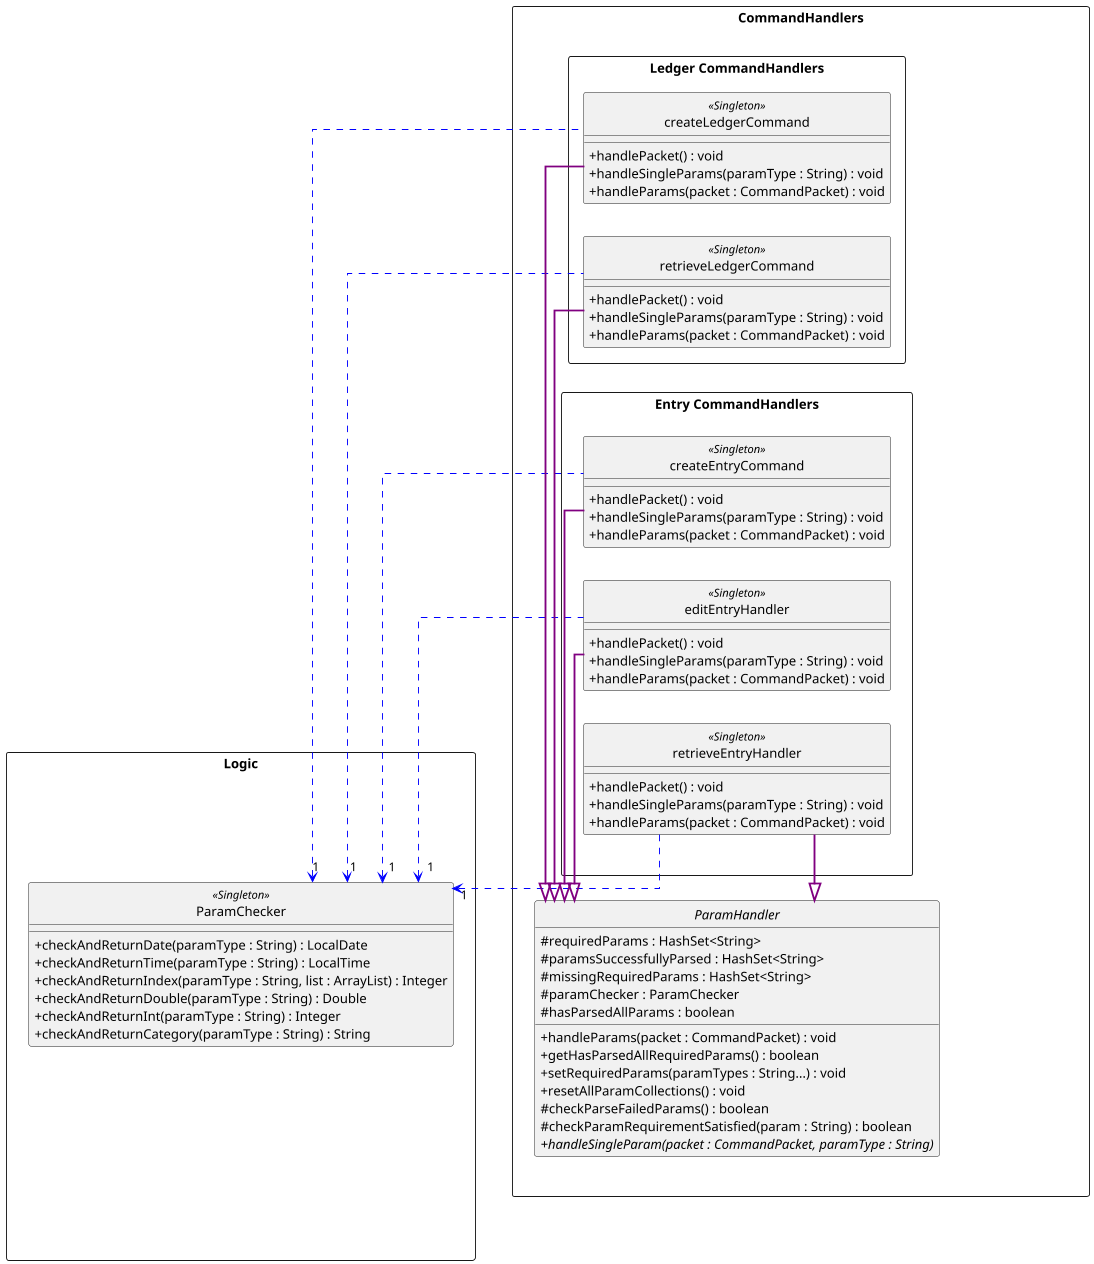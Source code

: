@startuml
left to right direction
hide circle
scale 1094 width
skinparam classAttributeIconSize 0
skinparam BoxPadding 20
skinparam shadowing false
skinparam linetype ortho
skinparam package<<Layout>> {
  borderColor Transparent
  backgroundColor Transparent
  fontColor Transparent
  stereotypeFontColor Transparent
}

rectangle Logic {

    package p1 <<Layout>> {
    }

    package p2 <<Layout>> {
    }

    package p3 <<Layout>> {
    }


    class ParamChecker <<Singleton>>{
        + checkAndReturnDate(paramType : String) : LocalDate
        + checkAndReturnTime(paramType : String) : LocalTime
        + checkAndReturnIndex(paramType : String, list : ArrayList) : Integer
        + checkAndReturnDouble(paramType : String) : Double
        + checkAndReturnInt(paramType : String) : Integer
        + checkAndReturnCategory(paramType : String) : String
    }


    p1 -[hidden] p2
    p2 -[hidden] p3
    p2 -[hidden] ParamChecker
}

rectangle "CommandHandlers"    {
    abstract class ParamHandler {
        # requiredParams : HashSet<String>
        # paramsSuccessfullyParsed : HashSet<String>
        # missingRequiredParams : HashSet<String>
        # paramChecker : ParamChecker
        # hasParsedAllParams : boolean
        + handleParams(packet : CommandPacket) : void
        + getHasParsedAllRequiredParams() : boolean
        + setRequiredParams(paramTypes : String...) : void
        + resetAllParamCollections() : void
        # checkParseFailedParams() : boolean
        # checkParamRequirementSatisfied(param : String) : boolean
        + {abstract} handleSingleParam(packet : CommandPacket, paramType : String)
    }

    rectangle "Ledger CommandHandlers"    {
        class createLedgerCommand <<Singleton>>{
            + handlePacket() : void
            + handleSingleParams(paramType : String) : void
            + handleParams(packet : CommandPacket) : void
        }
        class retrieveLedgerCommand <<Singleton>>{
            + handlePacket() : void
            + handleSingleParams(paramType : String) : void
            + handleParams(packet : CommandPacket) : void
        }
    }

    package p4 <<Layout>> {
    }

    rectangle "Entry CommandHandlers"    {
        class createEntryCommand <<Singleton>>{
            + handlePacket() : void
            + handleSingleParams(paramType : String) : void
            + handleParams(packet : CommandPacket) : void
        }
        class editEntryHandler <<Singleton>>{
            + handlePacket() : void
            + handleSingleParams(paramType : String) : void
            + handleParams(packet : CommandPacket) : void
        }
        class retrieveEntryHandler <<Singleton>>{
            + handlePacket() : void
            + handleSingleParams(paramType : String) : void
            + handleParams(packet : CommandPacket) : void
        }
    }

    "Entry CommandHandlers"    -[hidden]- p4
    ParamChecker -[hidden]- ParamHandler
}

"CommandHandlers"    -[hidden]down- Logic

ParamChecker "1" <.[norank]. createLedgerCommand #line:blue;text:black
ParamChecker "1" <.[norank]. retrieveLedgerCommand #line:blue;text:black
ParamChecker "1" <.[norank]. createEntryCommand #line:blue;text:black
ParamChecker "1" <.[norank]. editEntryHandler #line:blue;text:black
ParamChecker "1" <.[norank]. retrieveEntryHandler #line:blue;text:black
ParamHandler <|-[norank]- createLedgerCommand #line:purple;line.bold;text:red
ParamHandler <|-[norank]- retrieveLedgerCommand #line:purple;line.bold;text:red
ParamHandler <|-[norank]- createEntryCommand #line:purple;line.bold;text:red
ParamHandler <|-[norank]- retrieveEntryHandler #line:purple;line.bold;text:red
ParamHandler <|-[norank]- editEntryHandler #line:purple;line.bold;text:red



@enduml